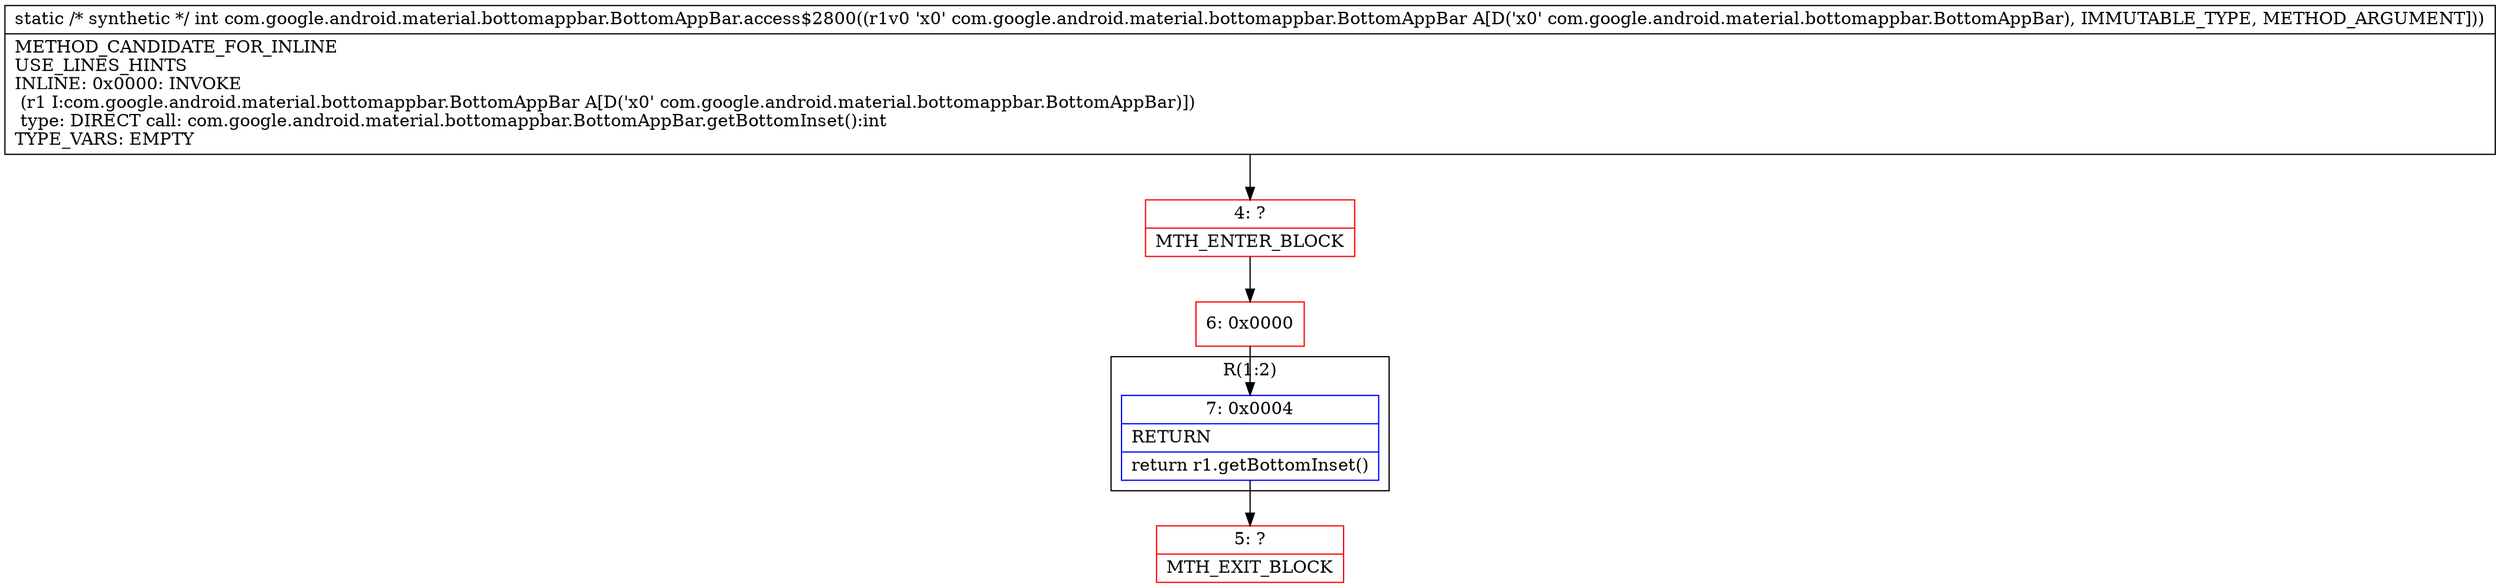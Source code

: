 digraph "CFG forcom.google.android.material.bottomappbar.BottomAppBar.access$2800(Lcom\/google\/android\/material\/bottomappbar\/BottomAppBar;)I" {
subgraph cluster_Region_836205910 {
label = "R(1:2)";
node [shape=record,color=blue];
Node_7 [shape=record,label="{7\:\ 0x0004|RETURN\l|return r1.getBottomInset()\l}"];
}
Node_4 [shape=record,color=red,label="{4\:\ ?|MTH_ENTER_BLOCK\l}"];
Node_6 [shape=record,color=red,label="{6\:\ 0x0000}"];
Node_5 [shape=record,color=red,label="{5\:\ ?|MTH_EXIT_BLOCK\l}"];
MethodNode[shape=record,label="{static \/* synthetic *\/ int com.google.android.material.bottomappbar.BottomAppBar.access$2800((r1v0 'x0' com.google.android.material.bottomappbar.BottomAppBar A[D('x0' com.google.android.material.bottomappbar.BottomAppBar), IMMUTABLE_TYPE, METHOD_ARGUMENT]))  | METHOD_CANDIDATE_FOR_INLINE\lUSE_LINES_HINTS\lINLINE: 0x0000: INVOKE  \l  (r1 I:com.google.android.material.bottomappbar.BottomAppBar A[D('x0' com.google.android.material.bottomappbar.BottomAppBar)])\l type: DIRECT call: com.google.android.material.bottomappbar.BottomAppBar.getBottomInset():int\lTYPE_VARS: EMPTY\l}"];
MethodNode -> Node_4;Node_7 -> Node_5;
Node_4 -> Node_6;
Node_6 -> Node_7;
}

